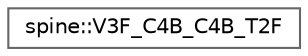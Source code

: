 digraph "类继承关系图"
{
 // LATEX_PDF_SIZE
  bgcolor="transparent";
  edge [fontname=Helvetica,fontsize=10,labelfontname=Helvetica,labelfontsize=10];
  node [fontname=Helvetica,fontsize=10,shape=box,height=0.2,width=0.4];
  rankdir="LR";
  Node0 [id="Node000000",label="spine::V3F_C4B_C4B_T2F",height=0.2,width=0.4,color="grey40", fillcolor="white", style="filled",URL="$structspine_1_1_v3_f___c4_b___c4_b___t2_f.html",tooltip=" "];
}
